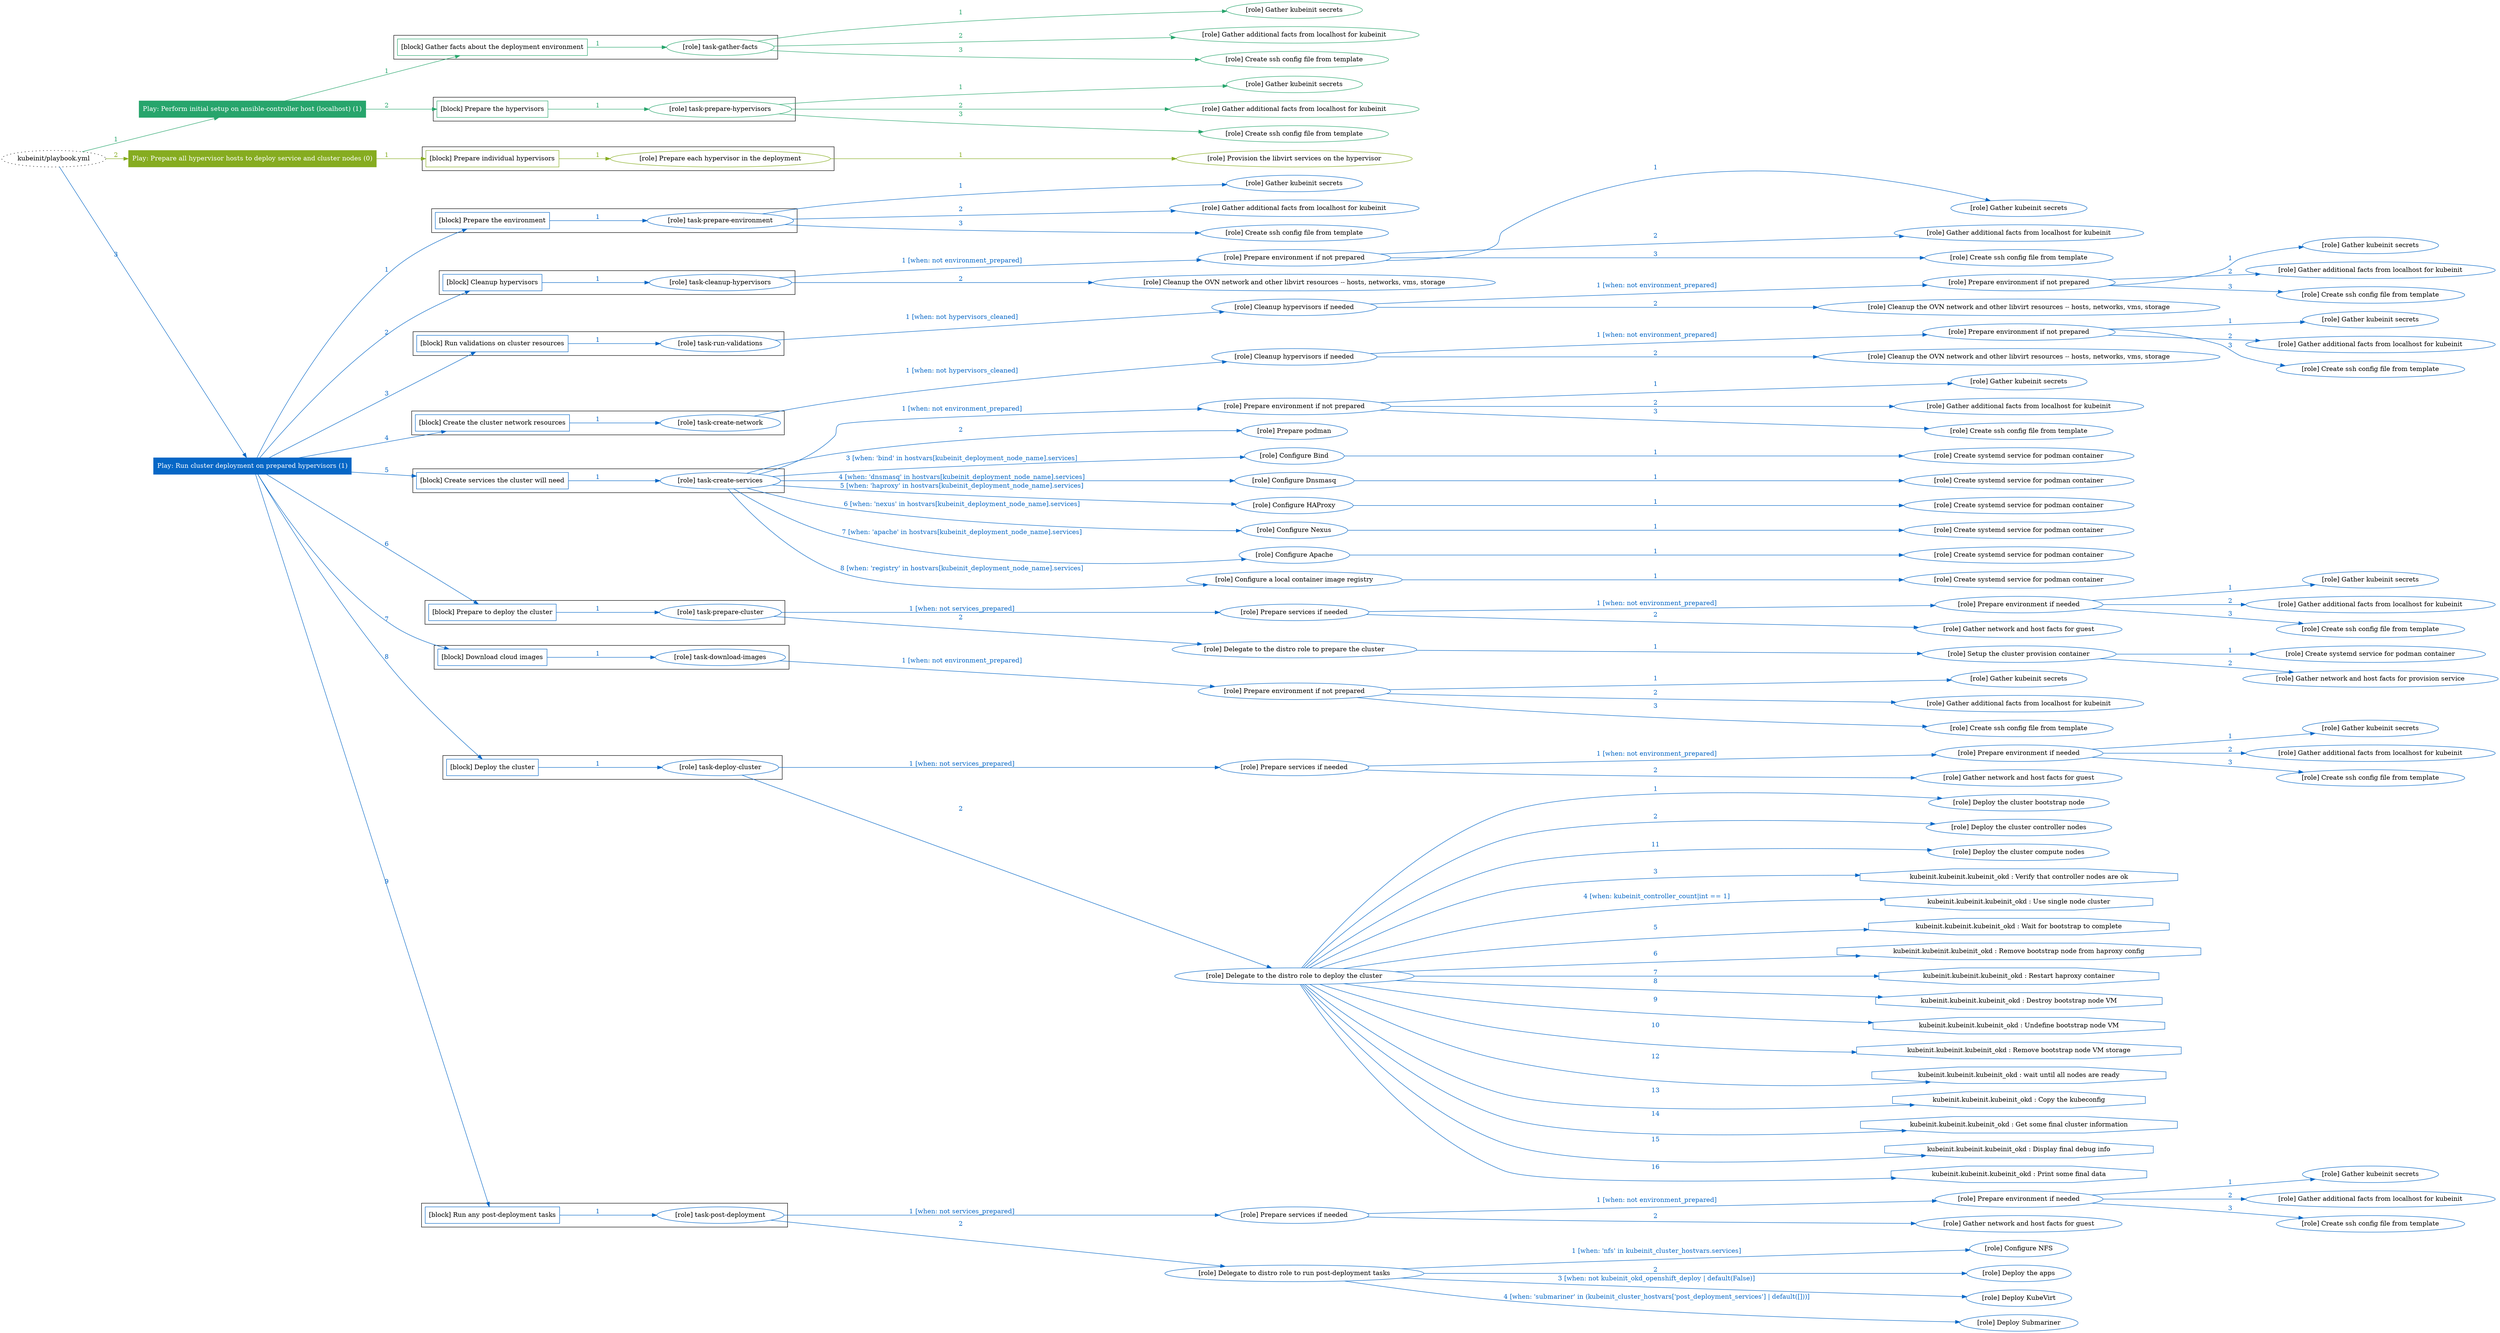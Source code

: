 digraph {
	graph [concentrate=true ordering=in rankdir=LR ratio=fill]
	edge [esep=5 sep=10]
	"kubeinit/playbook.yml" [URL="/home/runner/work/kubeinit/kubeinit/kubeinit/playbook.yml" id=playbook_ae8232a5 style=dotted]
	play_817e3333 [label="Play: Perform initial setup on ansible-controller host (localhost) (1)" URL="/home/runner/work/kubeinit/kubeinit/kubeinit/playbook.yml" color="#27a56c" fontcolor="#ffffff" id=play_817e3333 shape=box style=filled tooltip=localhost]
	"kubeinit/playbook.yml" -> play_817e3333 [label="1 " color="#27a56c" fontcolor="#27a56c" id=edge_1d7da2d1 labeltooltip="1 " tooltip="1 "]
	subgraph "Gather kubeinit secrets" {
		role_34479a89 [label="[role] Gather kubeinit secrets" URL="/home/runner/.ansible/collections/ansible_collections/kubeinit/kubeinit/roles/kubeinit_prepare/tasks/gather_kubeinit_facts.yml" color="#27a56c" id=role_34479a89 tooltip="Gather kubeinit secrets"]
	}
	subgraph "Gather additional facts from localhost for kubeinit" {
		role_e52e270f [label="[role] Gather additional facts from localhost for kubeinit" URL="/home/runner/.ansible/collections/ansible_collections/kubeinit/kubeinit/roles/kubeinit_prepare/tasks/gather_kubeinit_facts.yml" color="#27a56c" id=role_e52e270f tooltip="Gather additional facts from localhost for kubeinit"]
	}
	subgraph "Create ssh config file from template" {
		role_d3a78dd3 [label="[role] Create ssh config file from template" URL="/home/runner/.ansible/collections/ansible_collections/kubeinit/kubeinit/roles/kubeinit_prepare/tasks/gather_kubeinit_facts.yml" color="#27a56c" id=role_d3a78dd3 tooltip="Create ssh config file from template"]
	}
	subgraph "task-gather-facts" {
		role_3e54b382 [label="[role] task-gather-facts" URL="/home/runner/work/kubeinit/kubeinit/kubeinit/playbook.yml" color="#27a56c" id=role_3e54b382 tooltip="task-gather-facts"]
		role_3e54b382 -> role_34479a89 [label="1 " color="#27a56c" fontcolor="#27a56c" id=edge_914c1781 labeltooltip="1 " tooltip="1 "]
		role_3e54b382 -> role_e52e270f [label="2 " color="#27a56c" fontcolor="#27a56c" id=edge_0ec454d1 labeltooltip="2 " tooltip="2 "]
		role_3e54b382 -> role_d3a78dd3 [label="3 " color="#27a56c" fontcolor="#27a56c" id=edge_8288a76c labeltooltip="3 " tooltip="3 "]
	}
	subgraph "Gather kubeinit secrets" {
		role_d98c1b70 [label="[role] Gather kubeinit secrets" URL="/home/runner/.ansible/collections/ansible_collections/kubeinit/kubeinit/roles/kubeinit_prepare/tasks/gather_kubeinit_facts.yml" color="#27a56c" id=role_d98c1b70 tooltip="Gather kubeinit secrets"]
	}
	subgraph "Gather additional facts from localhost for kubeinit" {
		role_57d6ab3e [label="[role] Gather additional facts from localhost for kubeinit" URL="/home/runner/.ansible/collections/ansible_collections/kubeinit/kubeinit/roles/kubeinit_prepare/tasks/gather_kubeinit_facts.yml" color="#27a56c" id=role_57d6ab3e tooltip="Gather additional facts from localhost for kubeinit"]
	}
	subgraph "Create ssh config file from template" {
		role_79f0d787 [label="[role] Create ssh config file from template" URL="/home/runner/.ansible/collections/ansible_collections/kubeinit/kubeinit/roles/kubeinit_prepare/tasks/gather_kubeinit_facts.yml" color="#27a56c" id=role_79f0d787 tooltip="Create ssh config file from template"]
	}
	subgraph "task-prepare-hypervisors" {
		role_4790cfa1 [label="[role] task-prepare-hypervisors" URL="/home/runner/work/kubeinit/kubeinit/kubeinit/playbook.yml" color="#27a56c" id=role_4790cfa1 tooltip="task-prepare-hypervisors"]
		role_4790cfa1 -> role_d98c1b70 [label="1 " color="#27a56c" fontcolor="#27a56c" id=edge_6cc7b5b8 labeltooltip="1 " tooltip="1 "]
		role_4790cfa1 -> role_57d6ab3e [label="2 " color="#27a56c" fontcolor="#27a56c" id=edge_5b5afce9 labeltooltip="2 " tooltip="2 "]
		role_4790cfa1 -> role_79f0d787 [label="3 " color="#27a56c" fontcolor="#27a56c" id=edge_64e65641 labeltooltip="3 " tooltip="3 "]
	}
	subgraph "Play: Perform initial setup on ansible-controller host (localhost) (1)" {
		play_817e3333 -> block_b7c88388 [label=1 color="#27a56c" fontcolor="#27a56c" id=edge_fde96b08 labeltooltip=1 tooltip=1]
		subgraph cluster_block_b7c88388 {
			block_b7c88388 [label="[block] Gather facts about the deployment environment" URL="/home/runner/work/kubeinit/kubeinit/kubeinit/playbook.yml" color="#27a56c" id=block_b7c88388 labeltooltip="Gather facts about the deployment environment" shape=box tooltip="Gather facts about the deployment environment"]
			block_b7c88388 -> role_3e54b382 [label="1 " color="#27a56c" fontcolor="#27a56c" id=edge_da01368f labeltooltip="1 " tooltip="1 "]
		}
		play_817e3333 -> block_52060df2 [label=2 color="#27a56c" fontcolor="#27a56c" id=edge_162f442e labeltooltip=2 tooltip=2]
		subgraph cluster_block_52060df2 {
			block_52060df2 [label="[block] Prepare the hypervisors" URL="/home/runner/work/kubeinit/kubeinit/kubeinit/playbook.yml" color="#27a56c" id=block_52060df2 labeltooltip="Prepare the hypervisors" shape=box tooltip="Prepare the hypervisors"]
			block_52060df2 -> role_4790cfa1 [label="1 " color="#27a56c" fontcolor="#27a56c" id=edge_00201bfc labeltooltip="1 " tooltip="1 "]
		}
	}
	play_d21070b5 [label="Play: Prepare all hypervisor hosts to deploy service and cluster nodes (0)" URL="/home/runner/work/kubeinit/kubeinit/kubeinit/playbook.yml" color="#86ac20" fontcolor="#ffffff" id=play_d21070b5 shape=box style=filled tooltip="Play: Prepare all hypervisor hosts to deploy service and cluster nodes (0)"]
	"kubeinit/playbook.yml" -> play_d21070b5 [label="2 " color="#86ac20" fontcolor="#86ac20" id=edge_e73b8fe0 labeltooltip="2 " tooltip="2 "]
	subgraph "Provision the libvirt services on the hypervisor" {
		role_a297c5a3 [label="[role] Provision the libvirt services on the hypervisor" URL="/home/runner/.ansible/collections/ansible_collections/kubeinit/kubeinit/roles/kubeinit_prepare/tasks/prepare_hypervisor.yml" color="#86ac20" id=role_a297c5a3 tooltip="Provision the libvirt services on the hypervisor"]
	}
	subgraph "Prepare each hypervisor in the deployment" {
		role_b7584722 [label="[role] Prepare each hypervisor in the deployment" URL="/home/runner/work/kubeinit/kubeinit/kubeinit/playbook.yml" color="#86ac20" id=role_b7584722 tooltip="Prepare each hypervisor in the deployment"]
		role_b7584722 -> role_a297c5a3 [label="1 " color="#86ac20" fontcolor="#86ac20" id=edge_70cb9da1 labeltooltip="1 " tooltip="1 "]
	}
	subgraph "Play: Prepare all hypervisor hosts to deploy service and cluster nodes (0)" {
		play_d21070b5 -> block_7cd357f3 [label=1 color="#86ac20" fontcolor="#86ac20" id=edge_fbf70b57 labeltooltip=1 tooltip=1]
		subgraph cluster_block_7cd357f3 {
			block_7cd357f3 [label="[block] Prepare individual hypervisors" URL="/home/runner/work/kubeinit/kubeinit/kubeinit/playbook.yml" color="#86ac20" id=block_7cd357f3 labeltooltip="Prepare individual hypervisors" shape=box tooltip="Prepare individual hypervisors"]
			block_7cd357f3 -> role_b7584722 [label="1 " color="#86ac20" fontcolor="#86ac20" id=edge_eefd57df labeltooltip="1 " tooltip="1 "]
		}
	}
	play_d4138356 [label="Play: Run cluster deployment on prepared hypervisors (1)" URL="/home/runner/work/kubeinit/kubeinit/kubeinit/playbook.yml" color="#0667c6" fontcolor="#ffffff" id=play_d4138356 shape=box style=filled tooltip=localhost]
	"kubeinit/playbook.yml" -> play_d4138356 [label="3 " color="#0667c6" fontcolor="#0667c6" id=edge_60a7ba23 labeltooltip="3 " tooltip="3 "]
	subgraph "Gather kubeinit secrets" {
		role_3ed80628 [label="[role] Gather kubeinit secrets" URL="/home/runner/.ansible/collections/ansible_collections/kubeinit/kubeinit/roles/kubeinit_prepare/tasks/gather_kubeinit_facts.yml" color="#0667c6" id=role_3ed80628 tooltip="Gather kubeinit secrets"]
	}
	subgraph "Gather additional facts from localhost for kubeinit" {
		role_e55b74ac [label="[role] Gather additional facts from localhost for kubeinit" URL="/home/runner/.ansible/collections/ansible_collections/kubeinit/kubeinit/roles/kubeinit_prepare/tasks/gather_kubeinit_facts.yml" color="#0667c6" id=role_e55b74ac tooltip="Gather additional facts from localhost for kubeinit"]
	}
	subgraph "Create ssh config file from template" {
		role_38d8a817 [label="[role] Create ssh config file from template" URL="/home/runner/.ansible/collections/ansible_collections/kubeinit/kubeinit/roles/kubeinit_prepare/tasks/gather_kubeinit_facts.yml" color="#0667c6" id=role_38d8a817 tooltip="Create ssh config file from template"]
	}
	subgraph "task-prepare-environment" {
		role_d4fa4985 [label="[role] task-prepare-environment" URL="/home/runner/work/kubeinit/kubeinit/kubeinit/playbook.yml" color="#0667c6" id=role_d4fa4985 tooltip="task-prepare-environment"]
		role_d4fa4985 -> role_3ed80628 [label="1 " color="#0667c6" fontcolor="#0667c6" id=edge_88897ce4 labeltooltip="1 " tooltip="1 "]
		role_d4fa4985 -> role_e55b74ac [label="2 " color="#0667c6" fontcolor="#0667c6" id=edge_8bded4e8 labeltooltip="2 " tooltip="2 "]
		role_d4fa4985 -> role_38d8a817 [label="3 " color="#0667c6" fontcolor="#0667c6" id=edge_7f93e15c labeltooltip="3 " tooltip="3 "]
	}
	subgraph "Gather kubeinit secrets" {
		role_f5701811 [label="[role] Gather kubeinit secrets" URL="/home/runner/.ansible/collections/ansible_collections/kubeinit/kubeinit/roles/kubeinit_prepare/tasks/gather_kubeinit_facts.yml" color="#0667c6" id=role_f5701811 tooltip="Gather kubeinit secrets"]
	}
	subgraph "Gather additional facts from localhost for kubeinit" {
		role_3962ee2a [label="[role] Gather additional facts from localhost for kubeinit" URL="/home/runner/.ansible/collections/ansible_collections/kubeinit/kubeinit/roles/kubeinit_prepare/tasks/gather_kubeinit_facts.yml" color="#0667c6" id=role_3962ee2a tooltip="Gather additional facts from localhost for kubeinit"]
	}
	subgraph "Create ssh config file from template" {
		role_b1d35ab5 [label="[role] Create ssh config file from template" URL="/home/runner/.ansible/collections/ansible_collections/kubeinit/kubeinit/roles/kubeinit_prepare/tasks/gather_kubeinit_facts.yml" color="#0667c6" id=role_b1d35ab5 tooltip="Create ssh config file from template"]
	}
	subgraph "Prepare environment if not prepared" {
		role_3df552c0 [label="[role] Prepare environment if not prepared" URL="/home/runner/.ansible/collections/ansible_collections/kubeinit/kubeinit/roles/kubeinit_prepare/tasks/cleanup_hypervisors.yml" color="#0667c6" id=role_3df552c0 tooltip="Prepare environment if not prepared"]
		role_3df552c0 -> role_f5701811 [label="1 " color="#0667c6" fontcolor="#0667c6" id=edge_aeb4f8cc labeltooltip="1 " tooltip="1 "]
		role_3df552c0 -> role_3962ee2a [label="2 " color="#0667c6" fontcolor="#0667c6" id=edge_12623234 labeltooltip="2 " tooltip="2 "]
		role_3df552c0 -> role_b1d35ab5 [label="3 " color="#0667c6" fontcolor="#0667c6" id=edge_6776f931 labeltooltip="3 " tooltip="3 "]
	}
	subgraph "Cleanup the OVN network and other libvirt resources -- hosts, networks, vms, storage" {
		role_269e79de [label="[role] Cleanup the OVN network and other libvirt resources -- hosts, networks, vms, storage" URL="/home/runner/.ansible/collections/ansible_collections/kubeinit/kubeinit/roles/kubeinit_prepare/tasks/cleanup_hypervisors.yml" color="#0667c6" id=role_269e79de tooltip="Cleanup the OVN network and other libvirt resources -- hosts, networks, vms, storage"]
	}
	subgraph "task-cleanup-hypervisors" {
		role_be65d49d [label="[role] task-cleanup-hypervisors" URL="/home/runner/work/kubeinit/kubeinit/kubeinit/playbook.yml" color="#0667c6" id=role_be65d49d tooltip="task-cleanup-hypervisors"]
		role_be65d49d -> role_3df552c0 [label="1 [when: not environment_prepared]" color="#0667c6" fontcolor="#0667c6" id=edge_1cf53cab labeltooltip="1 [when: not environment_prepared]" tooltip="1 [when: not environment_prepared]"]
		role_be65d49d -> role_269e79de [label="2 " color="#0667c6" fontcolor="#0667c6" id=edge_a3945420 labeltooltip="2 " tooltip="2 "]
	}
	subgraph "Gather kubeinit secrets" {
		role_982e721a [label="[role] Gather kubeinit secrets" URL="/home/runner/.ansible/collections/ansible_collections/kubeinit/kubeinit/roles/kubeinit_prepare/tasks/gather_kubeinit_facts.yml" color="#0667c6" id=role_982e721a tooltip="Gather kubeinit secrets"]
	}
	subgraph "Gather additional facts from localhost for kubeinit" {
		role_12ba19b0 [label="[role] Gather additional facts from localhost for kubeinit" URL="/home/runner/.ansible/collections/ansible_collections/kubeinit/kubeinit/roles/kubeinit_prepare/tasks/gather_kubeinit_facts.yml" color="#0667c6" id=role_12ba19b0 tooltip="Gather additional facts from localhost for kubeinit"]
	}
	subgraph "Create ssh config file from template" {
		role_8c44418a [label="[role] Create ssh config file from template" URL="/home/runner/.ansible/collections/ansible_collections/kubeinit/kubeinit/roles/kubeinit_prepare/tasks/gather_kubeinit_facts.yml" color="#0667c6" id=role_8c44418a tooltip="Create ssh config file from template"]
	}
	subgraph "Prepare environment if not prepared" {
		role_b3f70f77 [label="[role] Prepare environment if not prepared" URL="/home/runner/.ansible/collections/ansible_collections/kubeinit/kubeinit/roles/kubeinit_prepare/tasks/cleanup_hypervisors.yml" color="#0667c6" id=role_b3f70f77 tooltip="Prepare environment if not prepared"]
		role_b3f70f77 -> role_982e721a [label="1 " color="#0667c6" fontcolor="#0667c6" id=edge_c02df7fa labeltooltip="1 " tooltip="1 "]
		role_b3f70f77 -> role_12ba19b0 [label="2 " color="#0667c6" fontcolor="#0667c6" id=edge_6c52af25 labeltooltip="2 " tooltip="2 "]
		role_b3f70f77 -> role_8c44418a [label="3 " color="#0667c6" fontcolor="#0667c6" id=edge_ca70ff85 labeltooltip="3 " tooltip="3 "]
	}
	subgraph "Cleanup the OVN network and other libvirt resources -- hosts, networks, vms, storage" {
		role_3a674691 [label="[role] Cleanup the OVN network and other libvirt resources -- hosts, networks, vms, storage" URL="/home/runner/.ansible/collections/ansible_collections/kubeinit/kubeinit/roles/kubeinit_prepare/tasks/cleanup_hypervisors.yml" color="#0667c6" id=role_3a674691 tooltip="Cleanup the OVN network and other libvirt resources -- hosts, networks, vms, storage"]
	}
	subgraph "Cleanup hypervisors if needed" {
		role_0512554a [label="[role] Cleanup hypervisors if needed" URL="/home/runner/.ansible/collections/ansible_collections/kubeinit/kubeinit/roles/kubeinit_validations/tasks/main.yml" color="#0667c6" id=role_0512554a tooltip="Cleanup hypervisors if needed"]
		role_0512554a -> role_b3f70f77 [label="1 [when: not environment_prepared]" color="#0667c6" fontcolor="#0667c6" id=edge_43551c69 labeltooltip="1 [when: not environment_prepared]" tooltip="1 [when: not environment_prepared]"]
		role_0512554a -> role_3a674691 [label="2 " color="#0667c6" fontcolor="#0667c6" id=edge_29d18d22 labeltooltip="2 " tooltip="2 "]
	}
	subgraph "task-run-validations" {
		role_d461320e [label="[role] task-run-validations" URL="/home/runner/work/kubeinit/kubeinit/kubeinit/playbook.yml" color="#0667c6" id=role_d461320e tooltip="task-run-validations"]
		role_d461320e -> role_0512554a [label="1 [when: not hypervisors_cleaned]" color="#0667c6" fontcolor="#0667c6" id=edge_adde7e4c labeltooltip="1 [when: not hypervisors_cleaned]" tooltip="1 [when: not hypervisors_cleaned]"]
	}
	subgraph "Gather kubeinit secrets" {
		role_b00b6909 [label="[role] Gather kubeinit secrets" URL="/home/runner/.ansible/collections/ansible_collections/kubeinit/kubeinit/roles/kubeinit_prepare/tasks/gather_kubeinit_facts.yml" color="#0667c6" id=role_b00b6909 tooltip="Gather kubeinit secrets"]
	}
	subgraph "Gather additional facts from localhost for kubeinit" {
		role_89fc67df [label="[role] Gather additional facts from localhost for kubeinit" URL="/home/runner/.ansible/collections/ansible_collections/kubeinit/kubeinit/roles/kubeinit_prepare/tasks/gather_kubeinit_facts.yml" color="#0667c6" id=role_89fc67df tooltip="Gather additional facts from localhost for kubeinit"]
	}
	subgraph "Create ssh config file from template" {
		role_43abedf8 [label="[role] Create ssh config file from template" URL="/home/runner/.ansible/collections/ansible_collections/kubeinit/kubeinit/roles/kubeinit_prepare/tasks/gather_kubeinit_facts.yml" color="#0667c6" id=role_43abedf8 tooltip="Create ssh config file from template"]
	}
	subgraph "Prepare environment if not prepared" {
		role_0d238e24 [label="[role] Prepare environment if not prepared" URL="/home/runner/.ansible/collections/ansible_collections/kubeinit/kubeinit/roles/kubeinit_prepare/tasks/cleanup_hypervisors.yml" color="#0667c6" id=role_0d238e24 tooltip="Prepare environment if not prepared"]
		role_0d238e24 -> role_b00b6909 [label="1 " color="#0667c6" fontcolor="#0667c6" id=edge_546340c0 labeltooltip="1 " tooltip="1 "]
		role_0d238e24 -> role_89fc67df [label="2 " color="#0667c6" fontcolor="#0667c6" id=edge_69aefa8c labeltooltip="2 " tooltip="2 "]
		role_0d238e24 -> role_43abedf8 [label="3 " color="#0667c6" fontcolor="#0667c6" id=edge_46795e80 labeltooltip="3 " tooltip="3 "]
	}
	subgraph "Cleanup the OVN network and other libvirt resources -- hosts, networks, vms, storage" {
		role_18d1d36a [label="[role] Cleanup the OVN network and other libvirt resources -- hosts, networks, vms, storage" URL="/home/runner/.ansible/collections/ansible_collections/kubeinit/kubeinit/roles/kubeinit_prepare/tasks/cleanup_hypervisors.yml" color="#0667c6" id=role_18d1d36a tooltip="Cleanup the OVN network and other libvirt resources -- hosts, networks, vms, storage"]
	}
	subgraph "Cleanup hypervisors if needed" {
		role_52057cd9 [label="[role] Cleanup hypervisors if needed" URL="/home/runner/.ansible/collections/ansible_collections/kubeinit/kubeinit/roles/kubeinit_libvirt/tasks/create_network.yml" color="#0667c6" id=role_52057cd9 tooltip="Cleanup hypervisors if needed"]
		role_52057cd9 -> role_0d238e24 [label="1 [when: not environment_prepared]" color="#0667c6" fontcolor="#0667c6" id=edge_0da79edd labeltooltip="1 [when: not environment_prepared]" tooltip="1 [when: not environment_prepared]"]
		role_52057cd9 -> role_18d1d36a [label="2 " color="#0667c6" fontcolor="#0667c6" id=edge_539efd1b labeltooltip="2 " tooltip="2 "]
	}
	subgraph "task-create-network" {
		role_a6891456 [label="[role] task-create-network" URL="/home/runner/work/kubeinit/kubeinit/kubeinit/playbook.yml" color="#0667c6" id=role_a6891456 tooltip="task-create-network"]
		role_a6891456 -> role_52057cd9 [label="1 [when: not hypervisors_cleaned]" color="#0667c6" fontcolor="#0667c6" id=edge_fd534780 labeltooltip="1 [when: not hypervisors_cleaned]" tooltip="1 [when: not hypervisors_cleaned]"]
	}
	subgraph "Gather kubeinit secrets" {
		role_9d1b5d57 [label="[role] Gather kubeinit secrets" URL="/home/runner/.ansible/collections/ansible_collections/kubeinit/kubeinit/roles/kubeinit_prepare/tasks/gather_kubeinit_facts.yml" color="#0667c6" id=role_9d1b5d57 tooltip="Gather kubeinit secrets"]
	}
	subgraph "Gather additional facts from localhost for kubeinit" {
		role_6a150844 [label="[role] Gather additional facts from localhost for kubeinit" URL="/home/runner/.ansible/collections/ansible_collections/kubeinit/kubeinit/roles/kubeinit_prepare/tasks/gather_kubeinit_facts.yml" color="#0667c6" id=role_6a150844 tooltip="Gather additional facts from localhost for kubeinit"]
	}
	subgraph "Create ssh config file from template" {
		role_d3bbe6fd [label="[role] Create ssh config file from template" URL="/home/runner/.ansible/collections/ansible_collections/kubeinit/kubeinit/roles/kubeinit_prepare/tasks/gather_kubeinit_facts.yml" color="#0667c6" id=role_d3bbe6fd tooltip="Create ssh config file from template"]
	}
	subgraph "Prepare environment if not prepared" {
		role_7ff21b3c [label="[role] Prepare environment if not prepared" URL="/home/runner/.ansible/collections/ansible_collections/kubeinit/kubeinit/roles/kubeinit_services/tasks/main.yml" color="#0667c6" id=role_7ff21b3c tooltip="Prepare environment if not prepared"]
		role_7ff21b3c -> role_9d1b5d57 [label="1 " color="#0667c6" fontcolor="#0667c6" id=edge_ab5ec1e9 labeltooltip="1 " tooltip="1 "]
		role_7ff21b3c -> role_6a150844 [label="2 " color="#0667c6" fontcolor="#0667c6" id=edge_062f416c labeltooltip="2 " tooltip="2 "]
		role_7ff21b3c -> role_d3bbe6fd [label="3 " color="#0667c6" fontcolor="#0667c6" id=edge_0d4b41b8 labeltooltip="3 " tooltip="3 "]
	}
	subgraph "Prepare podman" {
		role_e588b00e [label="[role] Prepare podman" URL="/home/runner/.ansible/collections/ansible_collections/kubeinit/kubeinit/roles/kubeinit_services/tasks/00_create_service_pod.yml" color="#0667c6" id=role_e588b00e tooltip="Prepare podman"]
	}
	subgraph "Create systemd service for podman container" {
		role_16cf94b5 [label="[role] Create systemd service for podman container" URL="/home/runner/.ansible/collections/ansible_collections/kubeinit/kubeinit/roles/kubeinit_bind/tasks/main.yml" color="#0667c6" id=role_16cf94b5 tooltip="Create systemd service for podman container"]
	}
	subgraph "Configure Bind" {
		role_2d1a9875 [label="[role] Configure Bind" URL="/home/runner/.ansible/collections/ansible_collections/kubeinit/kubeinit/roles/kubeinit_services/tasks/start_services_containers.yml" color="#0667c6" id=role_2d1a9875 tooltip="Configure Bind"]
		role_2d1a9875 -> role_16cf94b5 [label="1 " color="#0667c6" fontcolor="#0667c6" id=edge_82fc3c9c labeltooltip="1 " tooltip="1 "]
	}
	subgraph "Create systemd service for podman container" {
		role_c7676663 [label="[role] Create systemd service for podman container" URL="/home/runner/.ansible/collections/ansible_collections/kubeinit/kubeinit/roles/kubeinit_dnsmasq/tasks/main.yml" color="#0667c6" id=role_c7676663 tooltip="Create systemd service for podman container"]
	}
	subgraph "Configure Dnsmasq" {
		role_126eca00 [label="[role] Configure Dnsmasq" URL="/home/runner/.ansible/collections/ansible_collections/kubeinit/kubeinit/roles/kubeinit_services/tasks/start_services_containers.yml" color="#0667c6" id=role_126eca00 tooltip="Configure Dnsmasq"]
		role_126eca00 -> role_c7676663 [label="1 " color="#0667c6" fontcolor="#0667c6" id=edge_5c44b346 labeltooltip="1 " tooltip="1 "]
	}
	subgraph "Create systemd service for podman container" {
		role_d8cdc43d [label="[role] Create systemd service for podman container" URL="/home/runner/.ansible/collections/ansible_collections/kubeinit/kubeinit/roles/kubeinit_haproxy/tasks/main.yml" color="#0667c6" id=role_d8cdc43d tooltip="Create systemd service for podman container"]
	}
	subgraph "Configure HAProxy" {
		role_7694d7b3 [label="[role] Configure HAProxy" URL="/home/runner/.ansible/collections/ansible_collections/kubeinit/kubeinit/roles/kubeinit_services/tasks/start_services_containers.yml" color="#0667c6" id=role_7694d7b3 tooltip="Configure HAProxy"]
		role_7694d7b3 -> role_d8cdc43d [label="1 " color="#0667c6" fontcolor="#0667c6" id=edge_2aaea6e7 labeltooltip="1 " tooltip="1 "]
	}
	subgraph "Create systemd service for podman container" {
		role_49eba7e6 [label="[role] Create systemd service for podman container" URL="/home/runner/.ansible/collections/ansible_collections/kubeinit/kubeinit/roles/kubeinit_nexus/tasks/main.yml" color="#0667c6" id=role_49eba7e6 tooltip="Create systemd service for podman container"]
	}
	subgraph "Configure Nexus" {
		role_28f72f5e [label="[role] Configure Nexus" URL="/home/runner/.ansible/collections/ansible_collections/kubeinit/kubeinit/roles/kubeinit_services/tasks/start_services_containers.yml" color="#0667c6" id=role_28f72f5e tooltip="Configure Nexus"]
		role_28f72f5e -> role_49eba7e6 [label="1 " color="#0667c6" fontcolor="#0667c6" id=edge_b36cb60f labeltooltip="1 " tooltip="1 "]
	}
	subgraph "Create systemd service for podman container" {
		role_ddc41a70 [label="[role] Create systemd service for podman container" URL="/home/runner/.ansible/collections/ansible_collections/kubeinit/kubeinit/roles/kubeinit_apache/tasks/main.yml" color="#0667c6" id=role_ddc41a70 tooltip="Create systemd service for podman container"]
	}
	subgraph "Configure Apache" {
		role_fcdf350f [label="[role] Configure Apache" URL="/home/runner/.ansible/collections/ansible_collections/kubeinit/kubeinit/roles/kubeinit_services/tasks/start_services_containers.yml" color="#0667c6" id=role_fcdf350f tooltip="Configure Apache"]
		role_fcdf350f -> role_ddc41a70 [label="1 " color="#0667c6" fontcolor="#0667c6" id=edge_f3b84586 labeltooltip="1 " tooltip="1 "]
	}
	subgraph "Create systemd service for podman container" {
		role_9c8bd14f [label="[role] Create systemd service for podman container" URL="/home/runner/.ansible/collections/ansible_collections/kubeinit/kubeinit/roles/kubeinit_registry/tasks/main.yml" color="#0667c6" id=role_9c8bd14f tooltip="Create systemd service for podman container"]
	}
	subgraph "Configure a local container image registry" {
		role_25f6ba83 [label="[role] Configure a local container image registry" URL="/home/runner/.ansible/collections/ansible_collections/kubeinit/kubeinit/roles/kubeinit_services/tasks/start_services_containers.yml" color="#0667c6" id=role_25f6ba83 tooltip="Configure a local container image registry"]
		role_25f6ba83 -> role_9c8bd14f [label="1 " color="#0667c6" fontcolor="#0667c6" id=edge_ea66430c labeltooltip="1 " tooltip="1 "]
	}
	subgraph "task-create-services" {
		role_9c7a1076 [label="[role] task-create-services" URL="/home/runner/work/kubeinit/kubeinit/kubeinit/playbook.yml" color="#0667c6" id=role_9c7a1076 tooltip="task-create-services"]
		role_9c7a1076 -> role_7ff21b3c [label="1 [when: not environment_prepared]" color="#0667c6" fontcolor="#0667c6" id=edge_538427dc labeltooltip="1 [when: not environment_prepared]" tooltip="1 [when: not environment_prepared]"]
		role_9c7a1076 -> role_e588b00e [label="2 " color="#0667c6" fontcolor="#0667c6" id=edge_f54c0bee labeltooltip="2 " tooltip="2 "]
		role_9c7a1076 -> role_2d1a9875 [label="3 [when: 'bind' in hostvars[kubeinit_deployment_node_name].services]" color="#0667c6" fontcolor="#0667c6" id=edge_f0c86131 labeltooltip="3 [when: 'bind' in hostvars[kubeinit_deployment_node_name].services]" tooltip="3 [when: 'bind' in hostvars[kubeinit_deployment_node_name].services]"]
		role_9c7a1076 -> role_126eca00 [label="4 [when: 'dnsmasq' in hostvars[kubeinit_deployment_node_name].services]" color="#0667c6" fontcolor="#0667c6" id=edge_47b5eed6 labeltooltip="4 [when: 'dnsmasq' in hostvars[kubeinit_deployment_node_name].services]" tooltip="4 [when: 'dnsmasq' in hostvars[kubeinit_deployment_node_name].services]"]
		role_9c7a1076 -> role_7694d7b3 [label="5 [when: 'haproxy' in hostvars[kubeinit_deployment_node_name].services]" color="#0667c6" fontcolor="#0667c6" id=edge_c5f54133 labeltooltip="5 [when: 'haproxy' in hostvars[kubeinit_deployment_node_name].services]" tooltip="5 [when: 'haproxy' in hostvars[kubeinit_deployment_node_name].services]"]
		role_9c7a1076 -> role_28f72f5e [label="6 [when: 'nexus' in hostvars[kubeinit_deployment_node_name].services]" color="#0667c6" fontcolor="#0667c6" id=edge_0137896b labeltooltip="6 [when: 'nexus' in hostvars[kubeinit_deployment_node_name].services]" tooltip="6 [when: 'nexus' in hostvars[kubeinit_deployment_node_name].services]"]
		role_9c7a1076 -> role_fcdf350f [label="7 [when: 'apache' in hostvars[kubeinit_deployment_node_name].services]" color="#0667c6" fontcolor="#0667c6" id=edge_290ecdbd labeltooltip="7 [when: 'apache' in hostvars[kubeinit_deployment_node_name].services]" tooltip="7 [when: 'apache' in hostvars[kubeinit_deployment_node_name].services]"]
		role_9c7a1076 -> role_25f6ba83 [label="8 [when: 'registry' in hostvars[kubeinit_deployment_node_name].services]" color="#0667c6" fontcolor="#0667c6" id=edge_cf4360b0 labeltooltip="8 [when: 'registry' in hostvars[kubeinit_deployment_node_name].services]" tooltip="8 [when: 'registry' in hostvars[kubeinit_deployment_node_name].services]"]
	}
	subgraph "Gather kubeinit secrets" {
		role_136731d1 [label="[role] Gather kubeinit secrets" URL="/home/runner/.ansible/collections/ansible_collections/kubeinit/kubeinit/roles/kubeinit_prepare/tasks/gather_kubeinit_facts.yml" color="#0667c6" id=role_136731d1 tooltip="Gather kubeinit secrets"]
	}
	subgraph "Gather additional facts from localhost for kubeinit" {
		role_bfcc0ec6 [label="[role] Gather additional facts from localhost for kubeinit" URL="/home/runner/.ansible/collections/ansible_collections/kubeinit/kubeinit/roles/kubeinit_prepare/tasks/gather_kubeinit_facts.yml" color="#0667c6" id=role_bfcc0ec6 tooltip="Gather additional facts from localhost for kubeinit"]
	}
	subgraph "Create ssh config file from template" {
		role_438aa627 [label="[role] Create ssh config file from template" URL="/home/runner/.ansible/collections/ansible_collections/kubeinit/kubeinit/roles/kubeinit_prepare/tasks/gather_kubeinit_facts.yml" color="#0667c6" id=role_438aa627 tooltip="Create ssh config file from template"]
	}
	subgraph "Prepare environment if needed" {
		role_32760128 [label="[role] Prepare environment if needed" URL="/home/runner/.ansible/collections/ansible_collections/kubeinit/kubeinit/roles/kubeinit_services/tasks/prepare_services.yml" color="#0667c6" id=role_32760128 tooltip="Prepare environment if needed"]
		role_32760128 -> role_136731d1 [label="1 " color="#0667c6" fontcolor="#0667c6" id=edge_9792e79d labeltooltip="1 " tooltip="1 "]
		role_32760128 -> role_bfcc0ec6 [label="2 " color="#0667c6" fontcolor="#0667c6" id=edge_3bf4a201 labeltooltip="2 " tooltip="2 "]
		role_32760128 -> role_438aa627 [label="3 " color="#0667c6" fontcolor="#0667c6" id=edge_1b510c34 labeltooltip="3 " tooltip="3 "]
	}
	subgraph "Gather network and host facts for guest" {
		role_be0e07e6 [label="[role] Gather network and host facts for guest" URL="/home/runner/.ansible/collections/ansible_collections/kubeinit/kubeinit/roles/kubeinit_services/tasks/prepare_services.yml" color="#0667c6" id=role_be0e07e6 tooltip="Gather network and host facts for guest"]
	}
	subgraph "Prepare services if needed" {
		role_54281b39 [label="[role] Prepare services if needed" URL="/home/runner/.ansible/collections/ansible_collections/kubeinit/kubeinit/roles/kubeinit_prepare/tasks/prepare_cluster.yml" color="#0667c6" id=role_54281b39 tooltip="Prepare services if needed"]
		role_54281b39 -> role_32760128 [label="1 [when: not environment_prepared]" color="#0667c6" fontcolor="#0667c6" id=edge_7670a29f labeltooltip="1 [when: not environment_prepared]" tooltip="1 [when: not environment_prepared]"]
		role_54281b39 -> role_be0e07e6 [label="2 " color="#0667c6" fontcolor="#0667c6" id=edge_98a4793c labeltooltip="2 " tooltip="2 "]
	}
	subgraph "Create systemd service for podman container" {
		role_4cddae67 [label="[role] Create systemd service for podman container" URL="/home/runner/.ansible/collections/ansible_collections/kubeinit/kubeinit/roles/kubeinit_services/tasks/create_provision_container.yml" color="#0667c6" id=role_4cddae67 tooltip="Create systemd service for podman container"]
	}
	subgraph "Gather network and host facts for provision service" {
		role_458f716d [label="[role] Gather network and host facts for provision service" URL="/home/runner/.ansible/collections/ansible_collections/kubeinit/kubeinit/roles/kubeinit_services/tasks/create_provision_container.yml" color="#0667c6" id=role_458f716d tooltip="Gather network and host facts for provision service"]
	}
	subgraph "Setup the cluster provision container" {
		role_4a4fa3fa [label="[role] Setup the cluster provision container" URL="/home/runner/.ansible/collections/ansible_collections/kubeinit/kubeinit/roles/kubeinit_okd/tasks/prepare_cluster.yml" color="#0667c6" id=role_4a4fa3fa tooltip="Setup the cluster provision container"]
		role_4a4fa3fa -> role_4cddae67 [label="1 " color="#0667c6" fontcolor="#0667c6" id=edge_19fbfb75 labeltooltip="1 " tooltip="1 "]
		role_4a4fa3fa -> role_458f716d [label="2 " color="#0667c6" fontcolor="#0667c6" id=edge_b05724cb labeltooltip="2 " tooltip="2 "]
	}
	subgraph "Delegate to the distro role to prepare the cluster" {
		role_6bf34643 [label="[role] Delegate to the distro role to prepare the cluster" URL="/home/runner/.ansible/collections/ansible_collections/kubeinit/kubeinit/roles/kubeinit_prepare/tasks/prepare_cluster.yml" color="#0667c6" id=role_6bf34643 tooltip="Delegate to the distro role to prepare the cluster"]
		role_6bf34643 -> role_4a4fa3fa [label="1 " color="#0667c6" fontcolor="#0667c6" id=edge_978f74b4 labeltooltip="1 " tooltip="1 "]
	}
	subgraph "task-prepare-cluster" {
		role_584ad0f8 [label="[role] task-prepare-cluster" URL="/home/runner/work/kubeinit/kubeinit/kubeinit/playbook.yml" color="#0667c6" id=role_584ad0f8 tooltip="task-prepare-cluster"]
		role_584ad0f8 -> role_54281b39 [label="1 [when: not services_prepared]" color="#0667c6" fontcolor="#0667c6" id=edge_f8a5745c labeltooltip="1 [when: not services_prepared]" tooltip="1 [when: not services_prepared]"]
		role_584ad0f8 -> role_6bf34643 [label="2 " color="#0667c6" fontcolor="#0667c6" id=edge_4f47ca39 labeltooltip="2 " tooltip="2 "]
	}
	subgraph "Gather kubeinit secrets" {
		role_ef3088dc [label="[role] Gather kubeinit secrets" URL="/home/runner/.ansible/collections/ansible_collections/kubeinit/kubeinit/roles/kubeinit_prepare/tasks/gather_kubeinit_facts.yml" color="#0667c6" id=role_ef3088dc tooltip="Gather kubeinit secrets"]
	}
	subgraph "Gather additional facts from localhost for kubeinit" {
		role_43809bd6 [label="[role] Gather additional facts from localhost for kubeinit" URL="/home/runner/.ansible/collections/ansible_collections/kubeinit/kubeinit/roles/kubeinit_prepare/tasks/gather_kubeinit_facts.yml" color="#0667c6" id=role_43809bd6 tooltip="Gather additional facts from localhost for kubeinit"]
	}
	subgraph "Create ssh config file from template" {
		role_c1a050cc [label="[role] Create ssh config file from template" URL="/home/runner/.ansible/collections/ansible_collections/kubeinit/kubeinit/roles/kubeinit_prepare/tasks/gather_kubeinit_facts.yml" color="#0667c6" id=role_c1a050cc tooltip="Create ssh config file from template"]
	}
	subgraph "Prepare environment if not prepared" {
		role_a6c686f2 [label="[role] Prepare environment if not prepared" URL="/home/runner/.ansible/collections/ansible_collections/kubeinit/kubeinit/roles/kubeinit_libvirt/tasks/download_cloud_images.yml" color="#0667c6" id=role_a6c686f2 tooltip="Prepare environment if not prepared"]
		role_a6c686f2 -> role_ef3088dc [label="1 " color="#0667c6" fontcolor="#0667c6" id=edge_6b6a8881 labeltooltip="1 " tooltip="1 "]
		role_a6c686f2 -> role_43809bd6 [label="2 " color="#0667c6" fontcolor="#0667c6" id=edge_fe69466a labeltooltip="2 " tooltip="2 "]
		role_a6c686f2 -> role_c1a050cc [label="3 " color="#0667c6" fontcolor="#0667c6" id=edge_03b1a44a labeltooltip="3 " tooltip="3 "]
	}
	subgraph "task-download-images" {
		role_6c84d096 [label="[role] task-download-images" URL="/home/runner/work/kubeinit/kubeinit/kubeinit/playbook.yml" color="#0667c6" id=role_6c84d096 tooltip="task-download-images"]
		role_6c84d096 -> role_a6c686f2 [label="1 [when: not environment_prepared]" color="#0667c6" fontcolor="#0667c6" id=edge_e63854b4 labeltooltip="1 [when: not environment_prepared]" tooltip="1 [when: not environment_prepared]"]
	}
	subgraph "Gather kubeinit secrets" {
		role_c776f679 [label="[role] Gather kubeinit secrets" URL="/home/runner/.ansible/collections/ansible_collections/kubeinit/kubeinit/roles/kubeinit_prepare/tasks/gather_kubeinit_facts.yml" color="#0667c6" id=role_c776f679 tooltip="Gather kubeinit secrets"]
	}
	subgraph "Gather additional facts from localhost for kubeinit" {
		role_f2f7a4ff [label="[role] Gather additional facts from localhost for kubeinit" URL="/home/runner/.ansible/collections/ansible_collections/kubeinit/kubeinit/roles/kubeinit_prepare/tasks/gather_kubeinit_facts.yml" color="#0667c6" id=role_f2f7a4ff tooltip="Gather additional facts from localhost for kubeinit"]
	}
	subgraph "Create ssh config file from template" {
		role_1c334f24 [label="[role] Create ssh config file from template" URL="/home/runner/.ansible/collections/ansible_collections/kubeinit/kubeinit/roles/kubeinit_prepare/tasks/gather_kubeinit_facts.yml" color="#0667c6" id=role_1c334f24 tooltip="Create ssh config file from template"]
	}
	subgraph "Prepare environment if needed" {
		role_0aca590d [label="[role] Prepare environment if needed" URL="/home/runner/.ansible/collections/ansible_collections/kubeinit/kubeinit/roles/kubeinit_services/tasks/prepare_services.yml" color="#0667c6" id=role_0aca590d tooltip="Prepare environment if needed"]
		role_0aca590d -> role_c776f679 [label="1 " color="#0667c6" fontcolor="#0667c6" id=edge_40495545 labeltooltip="1 " tooltip="1 "]
		role_0aca590d -> role_f2f7a4ff [label="2 " color="#0667c6" fontcolor="#0667c6" id=edge_5917df31 labeltooltip="2 " tooltip="2 "]
		role_0aca590d -> role_1c334f24 [label="3 " color="#0667c6" fontcolor="#0667c6" id=edge_849a9743 labeltooltip="3 " tooltip="3 "]
	}
	subgraph "Gather network and host facts for guest" {
		role_308f9397 [label="[role] Gather network and host facts for guest" URL="/home/runner/.ansible/collections/ansible_collections/kubeinit/kubeinit/roles/kubeinit_services/tasks/prepare_services.yml" color="#0667c6" id=role_308f9397 tooltip="Gather network and host facts for guest"]
	}
	subgraph "Prepare services if needed" {
		role_886bca5d [label="[role] Prepare services if needed" URL="/home/runner/.ansible/collections/ansible_collections/kubeinit/kubeinit/roles/kubeinit_prepare/tasks/deploy_cluster.yml" color="#0667c6" id=role_886bca5d tooltip="Prepare services if needed"]
		role_886bca5d -> role_0aca590d [label="1 [when: not environment_prepared]" color="#0667c6" fontcolor="#0667c6" id=edge_4a215bdb labeltooltip="1 [when: not environment_prepared]" tooltip="1 [when: not environment_prepared]"]
		role_886bca5d -> role_308f9397 [label="2 " color="#0667c6" fontcolor="#0667c6" id=edge_51a67f23 labeltooltip="2 " tooltip="2 "]
	}
	subgraph "Deploy the cluster bootstrap node" {
		role_2dcdd8df [label="[role] Deploy the cluster bootstrap node" URL="/home/runner/.ansible/collections/ansible_collections/kubeinit/kubeinit/roles/kubeinit_okd/tasks/main.yml" color="#0667c6" id=role_2dcdd8df tooltip="Deploy the cluster bootstrap node"]
	}
	subgraph "Deploy the cluster controller nodes" {
		role_a272a130 [label="[role] Deploy the cluster controller nodes" URL="/home/runner/.ansible/collections/ansible_collections/kubeinit/kubeinit/roles/kubeinit_okd/tasks/main.yml" color="#0667c6" id=role_a272a130 tooltip="Deploy the cluster controller nodes"]
	}
	subgraph "Deploy the cluster compute nodes" {
		role_45aef17d [label="[role] Deploy the cluster compute nodes" URL="/home/runner/.ansible/collections/ansible_collections/kubeinit/kubeinit/roles/kubeinit_okd/tasks/main.yml" color="#0667c6" id=role_45aef17d tooltip="Deploy the cluster compute nodes"]
	}
	subgraph "Delegate to the distro role to deploy the cluster" {
		role_5410026b [label="[role] Delegate to the distro role to deploy the cluster" URL="/home/runner/.ansible/collections/ansible_collections/kubeinit/kubeinit/roles/kubeinit_prepare/tasks/deploy_cluster.yml" color="#0667c6" id=role_5410026b tooltip="Delegate to the distro role to deploy the cluster"]
		role_5410026b -> role_2dcdd8df [label="1 " color="#0667c6" fontcolor="#0667c6" id=edge_563f3b79 labeltooltip="1 " tooltip="1 "]
		role_5410026b -> role_a272a130 [label="2 " color="#0667c6" fontcolor="#0667c6" id=edge_690d629e labeltooltip="2 " tooltip="2 "]
		task_6e85cfc0 [label="kubeinit.kubeinit.kubeinit_okd : Verify that controller nodes are ok" URL="/home/runner/.ansible/collections/ansible_collections/kubeinit/kubeinit/roles/kubeinit_okd/tasks/main.yml" color="#0667c6" id=task_6e85cfc0 shape=octagon tooltip="kubeinit.kubeinit.kubeinit_okd : Verify that controller nodes are ok"]
		role_5410026b -> task_6e85cfc0 [label="3 " color="#0667c6" fontcolor="#0667c6" id=edge_511502a4 labeltooltip="3 " tooltip="3 "]
		task_569ca09f [label="kubeinit.kubeinit.kubeinit_okd : Use single node cluster" URL="/home/runner/.ansible/collections/ansible_collections/kubeinit/kubeinit/roles/kubeinit_okd/tasks/main.yml" color="#0667c6" id=task_569ca09f shape=octagon tooltip="kubeinit.kubeinit.kubeinit_okd : Use single node cluster"]
		role_5410026b -> task_569ca09f [label="4 [when: kubeinit_controller_count|int == 1]" color="#0667c6" fontcolor="#0667c6" id=edge_d932b172 labeltooltip="4 [when: kubeinit_controller_count|int == 1]" tooltip="4 [when: kubeinit_controller_count|int == 1]"]
		task_5375eed7 [label="kubeinit.kubeinit.kubeinit_okd : Wait for bootstrap to complete" URL="/home/runner/.ansible/collections/ansible_collections/kubeinit/kubeinit/roles/kubeinit_okd/tasks/main.yml" color="#0667c6" id=task_5375eed7 shape=octagon tooltip="kubeinit.kubeinit.kubeinit_okd : Wait for bootstrap to complete"]
		role_5410026b -> task_5375eed7 [label="5 " color="#0667c6" fontcolor="#0667c6" id=edge_80b7b4e5 labeltooltip="5 " tooltip="5 "]
		task_09e8b7b7 [label="kubeinit.kubeinit.kubeinit_okd : Remove bootstrap node from haproxy config" URL="/home/runner/.ansible/collections/ansible_collections/kubeinit/kubeinit/roles/kubeinit_okd/tasks/main.yml" color="#0667c6" id=task_09e8b7b7 shape=octagon tooltip="kubeinit.kubeinit.kubeinit_okd : Remove bootstrap node from haproxy config"]
		role_5410026b -> task_09e8b7b7 [label="6 " color="#0667c6" fontcolor="#0667c6" id=edge_7db33a24 labeltooltip="6 " tooltip="6 "]
		task_c1e5416a [label="kubeinit.kubeinit.kubeinit_okd : Restart haproxy container" URL="/home/runner/.ansible/collections/ansible_collections/kubeinit/kubeinit/roles/kubeinit_okd/tasks/main.yml" color="#0667c6" id=task_c1e5416a shape=octagon tooltip="kubeinit.kubeinit.kubeinit_okd : Restart haproxy container"]
		role_5410026b -> task_c1e5416a [label="7 " color="#0667c6" fontcolor="#0667c6" id=edge_7bd0ed9a labeltooltip="7 " tooltip="7 "]
		task_5525a8d0 [label="kubeinit.kubeinit.kubeinit_okd : Destroy bootstrap node VM" URL="/home/runner/.ansible/collections/ansible_collections/kubeinit/kubeinit/roles/kubeinit_okd/tasks/main.yml" color="#0667c6" id=task_5525a8d0 shape=octagon tooltip="kubeinit.kubeinit.kubeinit_okd : Destroy bootstrap node VM"]
		role_5410026b -> task_5525a8d0 [label="8 " color="#0667c6" fontcolor="#0667c6" id=edge_565febf4 labeltooltip="8 " tooltip="8 "]
		task_cae416cd [label="kubeinit.kubeinit.kubeinit_okd : Undefine bootstrap node VM" URL="/home/runner/.ansible/collections/ansible_collections/kubeinit/kubeinit/roles/kubeinit_okd/tasks/main.yml" color="#0667c6" id=task_cae416cd shape=octagon tooltip="kubeinit.kubeinit.kubeinit_okd : Undefine bootstrap node VM"]
		role_5410026b -> task_cae416cd [label="9 " color="#0667c6" fontcolor="#0667c6" id=edge_80b5cf6d labeltooltip="9 " tooltip="9 "]
		task_0550e860 [label="kubeinit.kubeinit.kubeinit_okd : Remove bootstrap node VM storage" URL="/home/runner/.ansible/collections/ansible_collections/kubeinit/kubeinit/roles/kubeinit_okd/tasks/main.yml" color="#0667c6" id=task_0550e860 shape=octagon tooltip="kubeinit.kubeinit.kubeinit_okd : Remove bootstrap node VM storage"]
		role_5410026b -> task_0550e860 [label="10 " color="#0667c6" fontcolor="#0667c6" id=edge_f61d07de labeltooltip="10 " tooltip="10 "]
		role_5410026b -> role_45aef17d [label="11 " color="#0667c6" fontcolor="#0667c6" id=edge_bdee3923 labeltooltip="11 " tooltip="11 "]
		task_7aa7038e [label="kubeinit.kubeinit.kubeinit_okd : wait until all nodes are ready" URL="/home/runner/.ansible/collections/ansible_collections/kubeinit/kubeinit/roles/kubeinit_okd/tasks/main.yml" color="#0667c6" id=task_7aa7038e shape=octagon tooltip="kubeinit.kubeinit.kubeinit_okd : wait until all nodes are ready"]
		role_5410026b -> task_7aa7038e [label="12 " color="#0667c6" fontcolor="#0667c6" id=edge_2ccc2a55 labeltooltip="12 " tooltip="12 "]
		task_804fd575 [label="kubeinit.kubeinit.kubeinit_okd : Copy the kubeconfig" URL="/home/runner/.ansible/collections/ansible_collections/kubeinit/kubeinit/roles/kubeinit_okd/tasks/main.yml" color="#0667c6" id=task_804fd575 shape=octagon tooltip="kubeinit.kubeinit.kubeinit_okd : Copy the kubeconfig"]
		role_5410026b -> task_804fd575 [label="13 " color="#0667c6" fontcolor="#0667c6" id=edge_e9723604 labeltooltip="13 " tooltip="13 "]
		task_58e5292c [label="kubeinit.kubeinit.kubeinit_okd : Get some final cluster information" URL="/home/runner/.ansible/collections/ansible_collections/kubeinit/kubeinit/roles/kubeinit_okd/tasks/main.yml" color="#0667c6" id=task_58e5292c shape=octagon tooltip="kubeinit.kubeinit.kubeinit_okd : Get some final cluster information"]
		role_5410026b -> task_58e5292c [label="14 " color="#0667c6" fontcolor="#0667c6" id=edge_4ee19cb6 labeltooltip="14 " tooltip="14 "]
		task_e2c7644e [label="kubeinit.kubeinit.kubeinit_okd : Display final debug info" URL="/home/runner/.ansible/collections/ansible_collections/kubeinit/kubeinit/roles/kubeinit_okd/tasks/main.yml" color="#0667c6" id=task_e2c7644e shape=octagon tooltip="kubeinit.kubeinit.kubeinit_okd : Display final debug info"]
		role_5410026b -> task_e2c7644e [label="15 " color="#0667c6" fontcolor="#0667c6" id=edge_9a8b6d70 labeltooltip="15 " tooltip="15 "]
		task_798362a3 [label="kubeinit.kubeinit.kubeinit_okd : Print some final data" URL="/home/runner/.ansible/collections/ansible_collections/kubeinit/kubeinit/roles/kubeinit_okd/tasks/main.yml" color="#0667c6" id=task_798362a3 shape=octagon tooltip="kubeinit.kubeinit.kubeinit_okd : Print some final data"]
		role_5410026b -> task_798362a3 [label="16 " color="#0667c6" fontcolor="#0667c6" id=edge_3b0a77b2 labeltooltip="16 " tooltip="16 "]
	}
	subgraph "task-deploy-cluster" {
		role_dcdd8d36 [label="[role] task-deploy-cluster" URL="/home/runner/work/kubeinit/kubeinit/kubeinit/playbook.yml" color="#0667c6" id=role_dcdd8d36 tooltip="task-deploy-cluster"]
		role_dcdd8d36 -> role_886bca5d [label="1 [when: not services_prepared]" color="#0667c6" fontcolor="#0667c6" id=edge_83024e26 labeltooltip="1 [when: not services_prepared]" tooltip="1 [when: not services_prepared]"]
		role_dcdd8d36 -> role_5410026b [label="2 " color="#0667c6" fontcolor="#0667c6" id=edge_6e5b98c4 labeltooltip="2 " tooltip="2 "]
	}
	subgraph "Gather kubeinit secrets" {
		role_e1a21f66 [label="[role] Gather kubeinit secrets" URL="/home/runner/.ansible/collections/ansible_collections/kubeinit/kubeinit/roles/kubeinit_prepare/tasks/gather_kubeinit_facts.yml" color="#0667c6" id=role_e1a21f66 tooltip="Gather kubeinit secrets"]
	}
	subgraph "Gather additional facts from localhost for kubeinit" {
		role_95c8da48 [label="[role] Gather additional facts from localhost for kubeinit" URL="/home/runner/.ansible/collections/ansible_collections/kubeinit/kubeinit/roles/kubeinit_prepare/tasks/gather_kubeinit_facts.yml" color="#0667c6" id=role_95c8da48 tooltip="Gather additional facts from localhost for kubeinit"]
	}
	subgraph "Create ssh config file from template" {
		role_ce5b2e1e [label="[role] Create ssh config file from template" URL="/home/runner/.ansible/collections/ansible_collections/kubeinit/kubeinit/roles/kubeinit_prepare/tasks/gather_kubeinit_facts.yml" color="#0667c6" id=role_ce5b2e1e tooltip="Create ssh config file from template"]
	}
	subgraph "Prepare environment if needed" {
		role_f178088b [label="[role] Prepare environment if needed" URL="/home/runner/.ansible/collections/ansible_collections/kubeinit/kubeinit/roles/kubeinit_services/tasks/prepare_services.yml" color="#0667c6" id=role_f178088b tooltip="Prepare environment if needed"]
		role_f178088b -> role_e1a21f66 [label="1 " color="#0667c6" fontcolor="#0667c6" id=edge_52293fea labeltooltip="1 " tooltip="1 "]
		role_f178088b -> role_95c8da48 [label="2 " color="#0667c6" fontcolor="#0667c6" id=edge_fcbc6ac1 labeltooltip="2 " tooltip="2 "]
		role_f178088b -> role_ce5b2e1e [label="3 " color="#0667c6" fontcolor="#0667c6" id=edge_68b71dc5 labeltooltip="3 " tooltip="3 "]
	}
	subgraph "Gather network and host facts for guest" {
		role_8268ea45 [label="[role] Gather network and host facts for guest" URL="/home/runner/.ansible/collections/ansible_collections/kubeinit/kubeinit/roles/kubeinit_services/tasks/prepare_services.yml" color="#0667c6" id=role_8268ea45 tooltip="Gather network and host facts for guest"]
	}
	subgraph "Prepare services if needed" {
		role_4b98f276 [label="[role] Prepare services if needed" URL="/home/runner/.ansible/collections/ansible_collections/kubeinit/kubeinit/roles/kubeinit_prepare/tasks/post_deployment.yml" color="#0667c6" id=role_4b98f276 tooltip="Prepare services if needed"]
		role_4b98f276 -> role_f178088b [label="1 [when: not environment_prepared]" color="#0667c6" fontcolor="#0667c6" id=edge_828c23f0 labeltooltip="1 [when: not environment_prepared]" tooltip="1 [when: not environment_prepared]"]
		role_4b98f276 -> role_8268ea45 [label="2 " color="#0667c6" fontcolor="#0667c6" id=edge_be7d61d6 labeltooltip="2 " tooltip="2 "]
	}
	subgraph "Configure NFS" {
		role_9eedede1 [label="[role] Configure NFS" URL="/home/runner/.ansible/collections/ansible_collections/kubeinit/kubeinit/roles/kubeinit_okd/tasks/post_deployment_tasks.yml" color="#0667c6" id=role_9eedede1 tooltip="Configure NFS"]
	}
	subgraph "Deploy the apps" {
		role_d066b184 [label="[role] Deploy the apps" URL="/home/runner/.ansible/collections/ansible_collections/kubeinit/kubeinit/roles/kubeinit_okd/tasks/post_deployment_tasks.yml" color="#0667c6" id=role_d066b184 tooltip="Deploy the apps"]
	}
	subgraph "Deploy KubeVirt" {
		role_605d356c [label="[role] Deploy KubeVirt" URL="/home/runner/.ansible/collections/ansible_collections/kubeinit/kubeinit/roles/kubeinit_okd/tasks/post_deployment_tasks.yml" color="#0667c6" id=role_605d356c tooltip="Deploy KubeVirt"]
	}
	subgraph "Deploy Submariner" {
		role_4d860f1e [label="[role] Deploy Submariner" URL="/home/runner/.ansible/collections/ansible_collections/kubeinit/kubeinit/roles/kubeinit_okd/tasks/post_deployment_tasks.yml" color="#0667c6" id=role_4d860f1e tooltip="Deploy Submariner"]
	}
	subgraph "Delegate to distro role to run post-deployment tasks" {
		role_4f3fde57 [label="[role] Delegate to distro role to run post-deployment tasks" URL="/home/runner/.ansible/collections/ansible_collections/kubeinit/kubeinit/roles/kubeinit_prepare/tasks/post_deployment.yml" color="#0667c6" id=role_4f3fde57 tooltip="Delegate to distro role to run post-deployment tasks"]
		role_4f3fde57 -> role_9eedede1 [label="1 [when: 'nfs' in kubeinit_cluster_hostvars.services]" color="#0667c6" fontcolor="#0667c6" id=edge_b961c6a0 labeltooltip="1 [when: 'nfs' in kubeinit_cluster_hostvars.services]" tooltip="1 [when: 'nfs' in kubeinit_cluster_hostvars.services]"]
		role_4f3fde57 -> role_d066b184 [label="2 " color="#0667c6" fontcolor="#0667c6" id=edge_e1e61f46 labeltooltip="2 " tooltip="2 "]
		role_4f3fde57 -> role_605d356c [label="3 [when: not kubeinit_okd_openshift_deploy | default(False)]" color="#0667c6" fontcolor="#0667c6" id=edge_11e7c9ac labeltooltip="3 [when: not kubeinit_okd_openshift_deploy | default(False)]" tooltip="3 [when: not kubeinit_okd_openshift_deploy | default(False)]"]
		role_4f3fde57 -> role_4d860f1e [label="4 [when: 'submariner' in (kubeinit_cluster_hostvars['post_deployment_services'] | default([]))]" color="#0667c6" fontcolor="#0667c6" id=edge_58eae473 labeltooltip="4 [when: 'submariner' in (kubeinit_cluster_hostvars['post_deployment_services'] | default([]))]" tooltip="4 [when: 'submariner' in (kubeinit_cluster_hostvars['post_deployment_services'] | default([]))]"]
	}
	subgraph "task-post-deployment" {
		role_985367e6 [label="[role] task-post-deployment" URL="/home/runner/work/kubeinit/kubeinit/kubeinit/playbook.yml" color="#0667c6" id=role_985367e6 tooltip="task-post-deployment"]
		role_985367e6 -> role_4b98f276 [label="1 [when: not services_prepared]" color="#0667c6" fontcolor="#0667c6" id=edge_2beaad1e labeltooltip="1 [when: not services_prepared]" tooltip="1 [when: not services_prepared]"]
		role_985367e6 -> role_4f3fde57 [label="2 " color="#0667c6" fontcolor="#0667c6" id=edge_b915574f labeltooltip="2 " tooltip="2 "]
	}
	subgraph "Play: Run cluster deployment on prepared hypervisors (1)" {
		play_d4138356 -> block_bd97b7e2 [label=1 color="#0667c6" fontcolor="#0667c6" id=edge_acb81f45 labeltooltip=1 tooltip=1]
		subgraph cluster_block_bd97b7e2 {
			block_bd97b7e2 [label="[block] Prepare the environment" URL="/home/runner/work/kubeinit/kubeinit/kubeinit/playbook.yml" color="#0667c6" id=block_bd97b7e2 labeltooltip="Prepare the environment" shape=box tooltip="Prepare the environment"]
			block_bd97b7e2 -> role_d4fa4985 [label="1 " color="#0667c6" fontcolor="#0667c6" id=edge_91c96af8 labeltooltip="1 " tooltip="1 "]
		}
		play_d4138356 -> block_fb22ef75 [label=2 color="#0667c6" fontcolor="#0667c6" id=edge_e025f51c labeltooltip=2 tooltip=2]
		subgraph cluster_block_fb22ef75 {
			block_fb22ef75 [label="[block] Cleanup hypervisors" URL="/home/runner/work/kubeinit/kubeinit/kubeinit/playbook.yml" color="#0667c6" id=block_fb22ef75 labeltooltip="Cleanup hypervisors" shape=box tooltip="Cleanup hypervisors"]
			block_fb22ef75 -> role_be65d49d [label="1 " color="#0667c6" fontcolor="#0667c6" id=edge_2eddeab2 labeltooltip="1 " tooltip="1 "]
		}
		play_d4138356 -> block_518d0cdc [label=3 color="#0667c6" fontcolor="#0667c6" id=edge_c97f5e6a labeltooltip=3 tooltip=3]
		subgraph cluster_block_518d0cdc {
			block_518d0cdc [label="[block] Run validations on cluster resources" URL="/home/runner/work/kubeinit/kubeinit/kubeinit/playbook.yml" color="#0667c6" id=block_518d0cdc labeltooltip="Run validations on cluster resources" shape=box tooltip="Run validations on cluster resources"]
			block_518d0cdc -> role_d461320e [label="1 " color="#0667c6" fontcolor="#0667c6" id=edge_306abb1f labeltooltip="1 " tooltip="1 "]
		}
		play_d4138356 -> block_6da42a0d [label=4 color="#0667c6" fontcolor="#0667c6" id=edge_bf47eaef labeltooltip=4 tooltip=4]
		subgraph cluster_block_6da42a0d {
			block_6da42a0d [label="[block] Create the cluster network resources" URL="/home/runner/work/kubeinit/kubeinit/kubeinit/playbook.yml" color="#0667c6" id=block_6da42a0d labeltooltip="Create the cluster network resources" shape=box tooltip="Create the cluster network resources"]
			block_6da42a0d -> role_a6891456 [label="1 " color="#0667c6" fontcolor="#0667c6" id=edge_5b525459 labeltooltip="1 " tooltip="1 "]
		}
		play_d4138356 -> block_8f96b17c [label=5 color="#0667c6" fontcolor="#0667c6" id=edge_7014804b labeltooltip=5 tooltip=5]
		subgraph cluster_block_8f96b17c {
			block_8f96b17c [label="[block] Create services the cluster will need" URL="/home/runner/work/kubeinit/kubeinit/kubeinit/playbook.yml" color="#0667c6" id=block_8f96b17c labeltooltip="Create services the cluster will need" shape=box tooltip="Create services the cluster will need"]
			block_8f96b17c -> role_9c7a1076 [label="1 " color="#0667c6" fontcolor="#0667c6" id=edge_6c82027e labeltooltip="1 " tooltip="1 "]
		}
		play_d4138356 -> block_87dc6426 [label=6 color="#0667c6" fontcolor="#0667c6" id=edge_79aeb371 labeltooltip=6 tooltip=6]
		subgraph cluster_block_87dc6426 {
			block_87dc6426 [label="[block] Prepare to deploy the cluster" URL="/home/runner/work/kubeinit/kubeinit/kubeinit/playbook.yml" color="#0667c6" id=block_87dc6426 labeltooltip="Prepare to deploy the cluster" shape=box tooltip="Prepare to deploy the cluster"]
			block_87dc6426 -> role_584ad0f8 [label="1 " color="#0667c6" fontcolor="#0667c6" id=edge_7f71da1c labeltooltip="1 " tooltip="1 "]
		}
		play_d4138356 -> block_0abc132b [label=7 color="#0667c6" fontcolor="#0667c6" id=edge_b7d3b259 labeltooltip=7 tooltip=7]
		subgraph cluster_block_0abc132b {
			block_0abc132b [label="[block] Download cloud images" URL="/home/runner/work/kubeinit/kubeinit/kubeinit/playbook.yml" color="#0667c6" id=block_0abc132b labeltooltip="Download cloud images" shape=box tooltip="Download cloud images"]
			block_0abc132b -> role_6c84d096 [label="1 " color="#0667c6" fontcolor="#0667c6" id=edge_26e89447 labeltooltip="1 " tooltip="1 "]
		}
		play_d4138356 -> block_cd243ddd [label=8 color="#0667c6" fontcolor="#0667c6" id=edge_c1595c8d labeltooltip=8 tooltip=8]
		subgraph cluster_block_cd243ddd {
			block_cd243ddd [label="[block] Deploy the cluster" URL="/home/runner/work/kubeinit/kubeinit/kubeinit/playbook.yml" color="#0667c6" id=block_cd243ddd labeltooltip="Deploy the cluster" shape=box tooltip="Deploy the cluster"]
			block_cd243ddd -> role_dcdd8d36 [label="1 " color="#0667c6" fontcolor="#0667c6" id=edge_2a21726e labeltooltip="1 " tooltip="1 "]
		}
		play_d4138356 -> block_aa36717e [label=9 color="#0667c6" fontcolor="#0667c6" id=edge_be10f9b4 labeltooltip=9 tooltip=9]
		subgraph cluster_block_aa36717e {
			block_aa36717e [label="[block] Run any post-deployment tasks" URL="/home/runner/work/kubeinit/kubeinit/kubeinit/playbook.yml" color="#0667c6" id=block_aa36717e labeltooltip="Run any post-deployment tasks" shape=box tooltip="Run any post-deployment tasks"]
			block_aa36717e -> role_985367e6 [label="1 " color="#0667c6" fontcolor="#0667c6" id=edge_09202224 labeltooltip="1 " tooltip="1 "]
		}
	}
}
